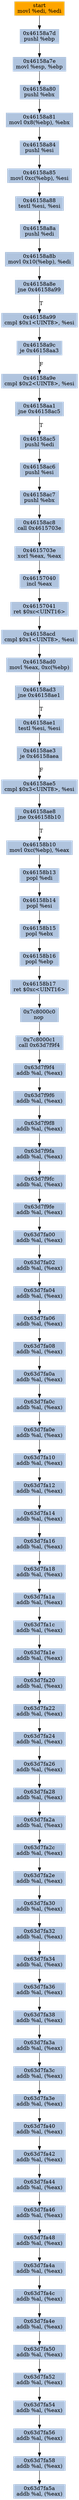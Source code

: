 digraph G {
node[shape=rectangle,style=filled,fillcolor=lightsteelblue,color=lightsteelblue]
bgcolor="transparent"
a0x46158a7bmovl_edi_edi[label="start\nmovl %edi, %edi",color="lightgrey",fillcolor="orange"];
a0x46158a7dpushl_ebp[label="0x46158a7d\npushl %ebp"];
a0x46158a7emovl_esp_ebp[label="0x46158a7e\nmovl %esp, %ebp"];
a0x46158a80pushl_ebx[label="0x46158a80\npushl %ebx"];
a0x46158a81movl_0x8ebp__ebx[label="0x46158a81\nmovl 0x8(%ebp), %ebx"];
a0x46158a84pushl_esi[label="0x46158a84\npushl %esi"];
a0x46158a85movl_0xcebp__esi[label="0x46158a85\nmovl 0xc(%ebp), %esi"];
a0x46158a88testl_esi_esi[label="0x46158a88\ntestl %esi, %esi"];
a0x46158a8apushl_edi[label="0x46158a8a\npushl %edi"];
a0x46158a8bmovl_0x10ebp__edi[label="0x46158a8b\nmovl 0x10(%ebp), %edi"];
a0x46158a8ejne_0x46158a99[label="0x46158a8e\njne 0x46158a99"];
a0x46158a99cmpl_0x1UINT8_esi[label="0x46158a99\ncmpl $0x1<UINT8>, %esi"];
a0x46158a9cje_0x46158aa3[label="0x46158a9c\nje 0x46158aa3"];
a0x46158a9ecmpl_0x2UINT8_esi[label="0x46158a9e\ncmpl $0x2<UINT8>, %esi"];
a0x46158aa1jne_0x46158ac5[label="0x46158aa1\njne 0x46158ac5"];
a0x46158ac5pushl_edi[label="0x46158ac5\npushl %edi"];
a0x46158ac6pushl_esi[label="0x46158ac6\npushl %esi"];
a0x46158ac7pushl_ebx[label="0x46158ac7\npushl %ebx"];
a0x46158ac8call_0x4615703e[label="0x46158ac8\ncall 0x4615703e"];
a0x4615703exorl_eax_eax[label="0x4615703e\nxorl %eax, %eax"];
a0x46157040incl_eax[label="0x46157040\nincl %eax"];
a0x46157041ret_0xcUINT16[label="0x46157041\nret $0xc<UINT16>"];
a0x46158acdcmpl_0x1UINT8_esi[label="0x46158acd\ncmpl $0x1<UINT8>, %esi"];
a0x46158ad0movl_eax_0xcebp_[label="0x46158ad0\nmovl %eax, 0xc(%ebp)"];
a0x46158ad3jne_0x46158ae1[label="0x46158ad3\njne 0x46158ae1"];
a0x46158ae1testl_esi_esi[label="0x46158ae1\ntestl %esi, %esi"];
a0x46158ae3je_0x46158aea[label="0x46158ae3\nje 0x46158aea"];
a0x46158ae5cmpl_0x3UINT8_esi[label="0x46158ae5\ncmpl $0x3<UINT8>, %esi"];
a0x46158ae8jne_0x46158b10[label="0x46158ae8\njne 0x46158b10"];
a0x46158b10movl_0xcebp__eax[label="0x46158b10\nmovl 0xc(%ebp), %eax"];
a0x46158b13popl_edi[label="0x46158b13\npopl %edi"];
a0x46158b14popl_esi[label="0x46158b14\npopl %esi"];
a0x46158b15popl_ebx[label="0x46158b15\npopl %ebx"];
a0x46158b16popl_ebp[label="0x46158b16\npopl %ebp"];
a0x46158b17ret_0xcUINT16[label="0x46158b17\nret $0xc<UINT16>"];
a0x7c8000c0nop_[label="0x7c8000c0\nnop "];
a0x7c8000c1call_0x63d7f9f4[label="0x7c8000c1\ncall 0x63d7f9f4"];
a0x63d7f9f4addb_al_eax_[label="0x63d7f9f4\naddb %al, (%eax)"];
a0x63d7f9f6addb_al_eax_[label="0x63d7f9f6\naddb %al, (%eax)"];
a0x63d7f9f8addb_al_eax_[label="0x63d7f9f8\naddb %al, (%eax)"];
a0x63d7f9faaddb_al_eax_[label="0x63d7f9fa\naddb %al, (%eax)"];
a0x63d7f9fcaddb_al_eax_[label="0x63d7f9fc\naddb %al, (%eax)"];
a0x63d7f9feaddb_al_eax_[label="0x63d7f9fe\naddb %al, (%eax)"];
a0x63d7fa00addb_al_eax_[label="0x63d7fa00\naddb %al, (%eax)"];
a0x63d7fa02addb_al_eax_[label="0x63d7fa02\naddb %al, (%eax)"];
a0x63d7fa04addb_al_eax_[label="0x63d7fa04\naddb %al, (%eax)"];
a0x63d7fa06addb_al_eax_[label="0x63d7fa06\naddb %al, (%eax)"];
a0x63d7fa08addb_al_eax_[label="0x63d7fa08\naddb %al, (%eax)"];
a0x63d7fa0aaddb_al_eax_[label="0x63d7fa0a\naddb %al, (%eax)"];
a0x63d7fa0caddb_al_eax_[label="0x63d7fa0c\naddb %al, (%eax)"];
a0x63d7fa0eaddb_al_eax_[label="0x63d7fa0e\naddb %al, (%eax)"];
a0x63d7fa10addb_al_eax_[label="0x63d7fa10\naddb %al, (%eax)"];
a0x63d7fa12addb_al_eax_[label="0x63d7fa12\naddb %al, (%eax)"];
a0x63d7fa14addb_al_eax_[label="0x63d7fa14\naddb %al, (%eax)"];
a0x63d7fa16addb_al_eax_[label="0x63d7fa16\naddb %al, (%eax)"];
a0x63d7fa18addb_al_eax_[label="0x63d7fa18\naddb %al, (%eax)"];
a0x63d7fa1aaddb_al_eax_[label="0x63d7fa1a\naddb %al, (%eax)"];
a0x63d7fa1caddb_al_eax_[label="0x63d7fa1c\naddb %al, (%eax)"];
a0x63d7fa1eaddb_al_eax_[label="0x63d7fa1e\naddb %al, (%eax)"];
a0x63d7fa20addb_al_eax_[label="0x63d7fa20\naddb %al, (%eax)"];
a0x63d7fa22addb_al_eax_[label="0x63d7fa22\naddb %al, (%eax)"];
a0x63d7fa24addb_al_eax_[label="0x63d7fa24\naddb %al, (%eax)"];
a0x63d7fa26addb_al_eax_[label="0x63d7fa26\naddb %al, (%eax)"];
a0x63d7fa28addb_al_eax_[label="0x63d7fa28\naddb %al, (%eax)"];
a0x63d7fa2aaddb_al_eax_[label="0x63d7fa2a\naddb %al, (%eax)"];
a0x63d7fa2caddb_al_eax_[label="0x63d7fa2c\naddb %al, (%eax)"];
a0x63d7fa2eaddb_al_eax_[label="0x63d7fa2e\naddb %al, (%eax)"];
a0x63d7fa30addb_al_eax_[label="0x63d7fa30\naddb %al, (%eax)"];
a0x63d7fa32addb_al_eax_[label="0x63d7fa32\naddb %al, (%eax)"];
a0x63d7fa34addb_al_eax_[label="0x63d7fa34\naddb %al, (%eax)"];
a0x63d7fa36addb_al_eax_[label="0x63d7fa36\naddb %al, (%eax)"];
a0x63d7fa38addb_al_eax_[label="0x63d7fa38\naddb %al, (%eax)"];
a0x63d7fa3aaddb_al_eax_[label="0x63d7fa3a\naddb %al, (%eax)"];
a0x63d7fa3caddb_al_eax_[label="0x63d7fa3c\naddb %al, (%eax)"];
a0x63d7fa3eaddb_al_eax_[label="0x63d7fa3e\naddb %al, (%eax)"];
a0x63d7fa40addb_al_eax_[label="0x63d7fa40\naddb %al, (%eax)"];
a0x63d7fa42addb_al_eax_[label="0x63d7fa42\naddb %al, (%eax)"];
a0x63d7fa44addb_al_eax_[label="0x63d7fa44\naddb %al, (%eax)"];
a0x63d7fa46addb_al_eax_[label="0x63d7fa46\naddb %al, (%eax)"];
a0x63d7fa48addb_al_eax_[label="0x63d7fa48\naddb %al, (%eax)"];
a0x63d7fa4aaddb_al_eax_[label="0x63d7fa4a\naddb %al, (%eax)"];
a0x63d7fa4caddb_al_eax_[label="0x63d7fa4c\naddb %al, (%eax)"];
a0x63d7fa4eaddb_al_eax_[label="0x63d7fa4e\naddb %al, (%eax)"];
a0x63d7fa50addb_al_eax_[label="0x63d7fa50\naddb %al, (%eax)"];
a0x63d7fa52addb_al_eax_[label="0x63d7fa52\naddb %al, (%eax)"];
a0x63d7fa54addb_al_eax_[label="0x63d7fa54\naddb %al, (%eax)"];
a0x63d7fa56addb_al_eax_[label="0x63d7fa56\naddb %al, (%eax)"];
a0x63d7fa58addb_al_eax_[label="0x63d7fa58\naddb %al, (%eax)"];
a0x63d7fa5aaddb_al_eax_[label="0x63d7fa5a\naddb %al, (%eax)"];
a0x46158a7bmovl_edi_edi -> a0x46158a7dpushl_ebp [color="#000000"];
a0x46158a7dpushl_ebp -> a0x46158a7emovl_esp_ebp [color="#000000"];
a0x46158a7emovl_esp_ebp -> a0x46158a80pushl_ebx [color="#000000"];
a0x46158a80pushl_ebx -> a0x46158a81movl_0x8ebp__ebx [color="#000000"];
a0x46158a81movl_0x8ebp__ebx -> a0x46158a84pushl_esi [color="#000000"];
a0x46158a84pushl_esi -> a0x46158a85movl_0xcebp__esi [color="#000000"];
a0x46158a85movl_0xcebp__esi -> a0x46158a88testl_esi_esi [color="#000000"];
a0x46158a88testl_esi_esi -> a0x46158a8apushl_edi [color="#000000"];
a0x46158a8apushl_edi -> a0x46158a8bmovl_0x10ebp__edi [color="#000000"];
a0x46158a8bmovl_0x10ebp__edi -> a0x46158a8ejne_0x46158a99 [color="#000000"];
a0x46158a8ejne_0x46158a99 -> a0x46158a99cmpl_0x1UINT8_esi [color="#000000",label="T"];
a0x46158a99cmpl_0x1UINT8_esi -> a0x46158a9cje_0x46158aa3 [color="#000000"];
a0x46158a9cje_0x46158aa3 -> a0x46158a9ecmpl_0x2UINT8_esi [color="#000000",label="F"];
a0x46158a9ecmpl_0x2UINT8_esi -> a0x46158aa1jne_0x46158ac5 [color="#000000"];
a0x46158aa1jne_0x46158ac5 -> a0x46158ac5pushl_edi [color="#000000",label="T"];
a0x46158ac5pushl_edi -> a0x46158ac6pushl_esi [color="#000000"];
a0x46158ac6pushl_esi -> a0x46158ac7pushl_ebx [color="#000000"];
a0x46158ac7pushl_ebx -> a0x46158ac8call_0x4615703e [color="#000000"];
a0x46158ac8call_0x4615703e -> a0x4615703exorl_eax_eax [color="#000000"];
a0x4615703exorl_eax_eax -> a0x46157040incl_eax [color="#000000"];
a0x46157040incl_eax -> a0x46157041ret_0xcUINT16 [color="#000000"];
a0x46157041ret_0xcUINT16 -> a0x46158acdcmpl_0x1UINT8_esi [color="#000000"];
a0x46158acdcmpl_0x1UINT8_esi -> a0x46158ad0movl_eax_0xcebp_ [color="#000000"];
a0x46158ad0movl_eax_0xcebp_ -> a0x46158ad3jne_0x46158ae1 [color="#000000"];
a0x46158ad3jne_0x46158ae1 -> a0x46158ae1testl_esi_esi [color="#000000",label="T"];
a0x46158ae1testl_esi_esi -> a0x46158ae3je_0x46158aea [color="#000000"];
a0x46158ae3je_0x46158aea -> a0x46158ae5cmpl_0x3UINT8_esi [color="#000000",label="F"];
a0x46158ae5cmpl_0x3UINT8_esi -> a0x46158ae8jne_0x46158b10 [color="#000000"];
a0x46158ae8jne_0x46158b10 -> a0x46158b10movl_0xcebp__eax [color="#000000",label="T"];
a0x46158b10movl_0xcebp__eax -> a0x46158b13popl_edi [color="#000000"];
a0x46158b13popl_edi -> a0x46158b14popl_esi [color="#000000"];
a0x46158b14popl_esi -> a0x46158b15popl_ebx [color="#000000"];
a0x46158b15popl_ebx -> a0x46158b16popl_ebp [color="#000000"];
a0x46158b16popl_ebp -> a0x46158b17ret_0xcUINT16 [color="#000000"];
a0x46158b17ret_0xcUINT16 -> a0x7c8000c0nop_ [color="#000000"];
a0x7c8000c0nop_ -> a0x7c8000c1call_0x63d7f9f4 [color="#000000"];
a0x7c8000c1call_0x63d7f9f4 -> a0x63d7f9f4addb_al_eax_ [color="#000000"];
a0x63d7f9f4addb_al_eax_ -> a0x63d7f9f6addb_al_eax_ [color="#000000"];
a0x63d7f9f6addb_al_eax_ -> a0x63d7f9f8addb_al_eax_ [color="#000000"];
a0x63d7f9f8addb_al_eax_ -> a0x63d7f9faaddb_al_eax_ [color="#000000"];
a0x63d7f9faaddb_al_eax_ -> a0x63d7f9fcaddb_al_eax_ [color="#000000"];
a0x63d7f9fcaddb_al_eax_ -> a0x63d7f9feaddb_al_eax_ [color="#000000"];
a0x63d7f9feaddb_al_eax_ -> a0x63d7fa00addb_al_eax_ [color="#000000"];
a0x63d7fa00addb_al_eax_ -> a0x63d7fa02addb_al_eax_ [color="#000000"];
a0x63d7fa02addb_al_eax_ -> a0x63d7fa04addb_al_eax_ [color="#000000"];
a0x63d7fa04addb_al_eax_ -> a0x63d7fa06addb_al_eax_ [color="#000000"];
a0x63d7fa06addb_al_eax_ -> a0x63d7fa08addb_al_eax_ [color="#000000"];
a0x63d7fa08addb_al_eax_ -> a0x63d7fa0aaddb_al_eax_ [color="#000000"];
a0x63d7fa0aaddb_al_eax_ -> a0x63d7fa0caddb_al_eax_ [color="#000000"];
a0x63d7fa0caddb_al_eax_ -> a0x63d7fa0eaddb_al_eax_ [color="#000000"];
a0x63d7fa0eaddb_al_eax_ -> a0x63d7fa10addb_al_eax_ [color="#000000"];
a0x63d7fa10addb_al_eax_ -> a0x63d7fa12addb_al_eax_ [color="#000000"];
a0x63d7fa12addb_al_eax_ -> a0x63d7fa14addb_al_eax_ [color="#000000"];
a0x63d7fa14addb_al_eax_ -> a0x63d7fa16addb_al_eax_ [color="#000000"];
a0x63d7fa16addb_al_eax_ -> a0x63d7fa18addb_al_eax_ [color="#000000"];
a0x63d7fa18addb_al_eax_ -> a0x63d7fa1aaddb_al_eax_ [color="#000000"];
a0x63d7fa1aaddb_al_eax_ -> a0x63d7fa1caddb_al_eax_ [color="#000000"];
a0x63d7fa1caddb_al_eax_ -> a0x63d7fa1eaddb_al_eax_ [color="#000000"];
a0x63d7fa1eaddb_al_eax_ -> a0x63d7fa20addb_al_eax_ [color="#000000"];
a0x63d7fa20addb_al_eax_ -> a0x63d7fa22addb_al_eax_ [color="#000000"];
a0x63d7fa22addb_al_eax_ -> a0x63d7fa24addb_al_eax_ [color="#000000"];
a0x63d7fa24addb_al_eax_ -> a0x63d7fa26addb_al_eax_ [color="#000000"];
a0x63d7fa26addb_al_eax_ -> a0x63d7fa28addb_al_eax_ [color="#000000"];
a0x63d7fa28addb_al_eax_ -> a0x63d7fa2aaddb_al_eax_ [color="#000000"];
a0x63d7fa2aaddb_al_eax_ -> a0x63d7fa2caddb_al_eax_ [color="#000000"];
a0x63d7fa2caddb_al_eax_ -> a0x63d7fa2eaddb_al_eax_ [color="#000000"];
a0x63d7fa2eaddb_al_eax_ -> a0x63d7fa30addb_al_eax_ [color="#000000"];
a0x63d7fa30addb_al_eax_ -> a0x63d7fa32addb_al_eax_ [color="#000000"];
a0x63d7fa32addb_al_eax_ -> a0x63d7fa34addb_al_eax_ [color="#000000"];
a0x63d7fa34addb_al_eax_ -> a0x63d7fa36addb_al_eax_ [color="#000000"];
a0x63d7fa36addb_al_eax_ -> a0x63d7fa38addb_al_eax_ [color="#000000"];
a0x63d7fa38addb_al_eax_ -> a0x63d7fa3aaddb_al_eax_ [color="#000000"];
a0x63d7fa3aaddb_al_eax_ -> a0x63d7fa3caddb_al_eax_ [color="#000000"];
a0x63d7fa3caddb_al_eax_ -> a0x63d7fa3eaddb_al_eax_ [color="#000000"];
a0x63d7fa3eaddb_al_eax_ -> a0x63d7fa40addb_al_eax_ [color="#000000"];
a0x63d7fa40addb_al_eax_ -> a0x63d7fa42addb_al_eax_ [color="#000000"];
a0x63d7fa42addb_al_eax_ -> a0x63d7fa44addb_al_eax_ [color="#000000"];
a0x63d7fa44addb_al_eax_ -> a0x63d7fa46addb_al_eax_ [color="#000000"];
a0x63d7fa46addb_al_eax_ -> a0x63d7fa48addb_al_eax_ [color="#000000"];
a0x63d7fa48addb_al_eax_ -> a0x63d7fa4aaddb_al_eax_ [color="#000000"];
a0x63d7fa4aaddb_al_eax_ -> a0x63d7fa4caddb_al_eax_ [color="#000000"];
a0x63d7fa4caddb_al_eax_ -> a0x63d7fa4eaddb_al_eax_ [color="#000000"];
a0x63d7fa4eaddb_al_eax_ -> a0x63d7fa50addb_al_eax_ [color="#000000"];
a0x63d7fa50addb_al_eax_ -> a0x63d7fa52addb_al_eax_ [color="#000000"];
a0x63d7fa52addb_al_eax_ -> a0x63d7fa54addb_al_eax_ [color="#000000"];
a0x63d7fa54addb_al_eax_ -> a0x63d7fa56addb_al_eax_ [color="#000000"];
a0x63d7fa56addb_al_eax_ -> a0x63d7fa58addb_al_eax_ [color="#000000"];
a0x63d7fa58addb_al_eax_ -> a0x63d7fa5aaddb_al_eax_ [color="#000000"];
}
